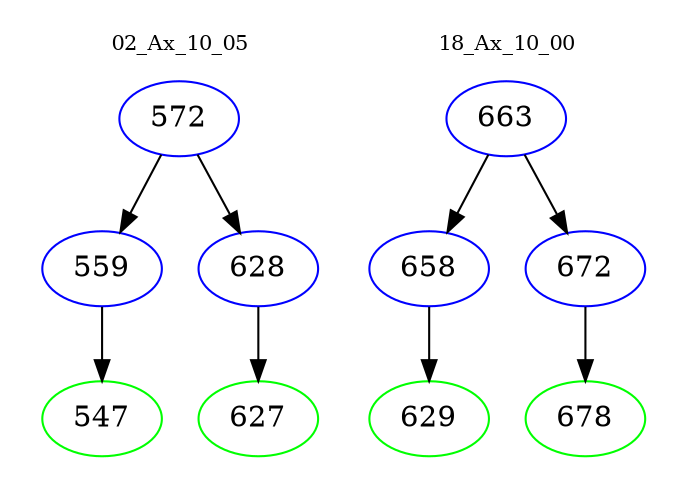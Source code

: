digraph{
subgraph cluster_0 {
color = white
label = "02_Ax_10_05";
fontsize=10;
T0_572 [label="572", color="blue"]
T0_572 -> T0_559 [color="black"]
T0_559 [label="559", color="blue"]
T0_559 -> T0_547 [color="black"]
T0_547 [label="547", color="green"]
T0_572 -> T0_628 [color="black"]
T0_628 [label="628", color="blue"]
T0_628 -> T0_627 [color="black"]
T0_627 [label="627", color="green"]
}
subgraph cluster_1 {
color = white
label = "18_Ax_10_00";
fontsize=10;
T1_663 [label="663", color="blue"]
T1_663 -> T1_658 [color="black"]
T1_658 [label="658", color="blue"]
T1_658 -> T1_629 [color="black"]
T1_629 [label="629", color="green"]
T1_663 -> T1_672 [color="black"]
T1_672 [label="672", color="blue"]
T1_672 -> T1_678 [color="black"]
T1_678 [label="678", color="green"]
}
}
